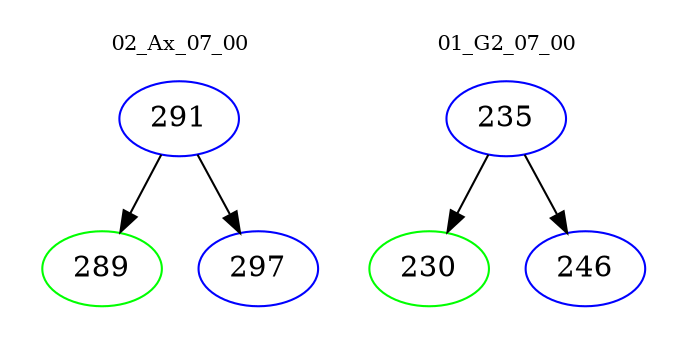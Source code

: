 digraph{
subgraph cluster_0 {
color = white
label = "02_Ax_07_00";
fontsize=10;
T0_291 [label="291", color="blue"]
T0_291 -> T0_289 [color="black"]
T0_289 [label="289", color="green"]
T0_291 -> T0_297 [color="black"]
T0_297 [label="297", color="blue"]
}
subgraph cluster_1 {
color = white
label = "01_G2_07_00";
fontsize=10;
T1_235 [label="235", color="blue"]
T1_235 -> T1_230 [color="black"]
T1_230 [label="230", color="green"]
T1_235 -> T1_246 [color="black"]
T1_246 [label="246", color="blue"]
}
}
